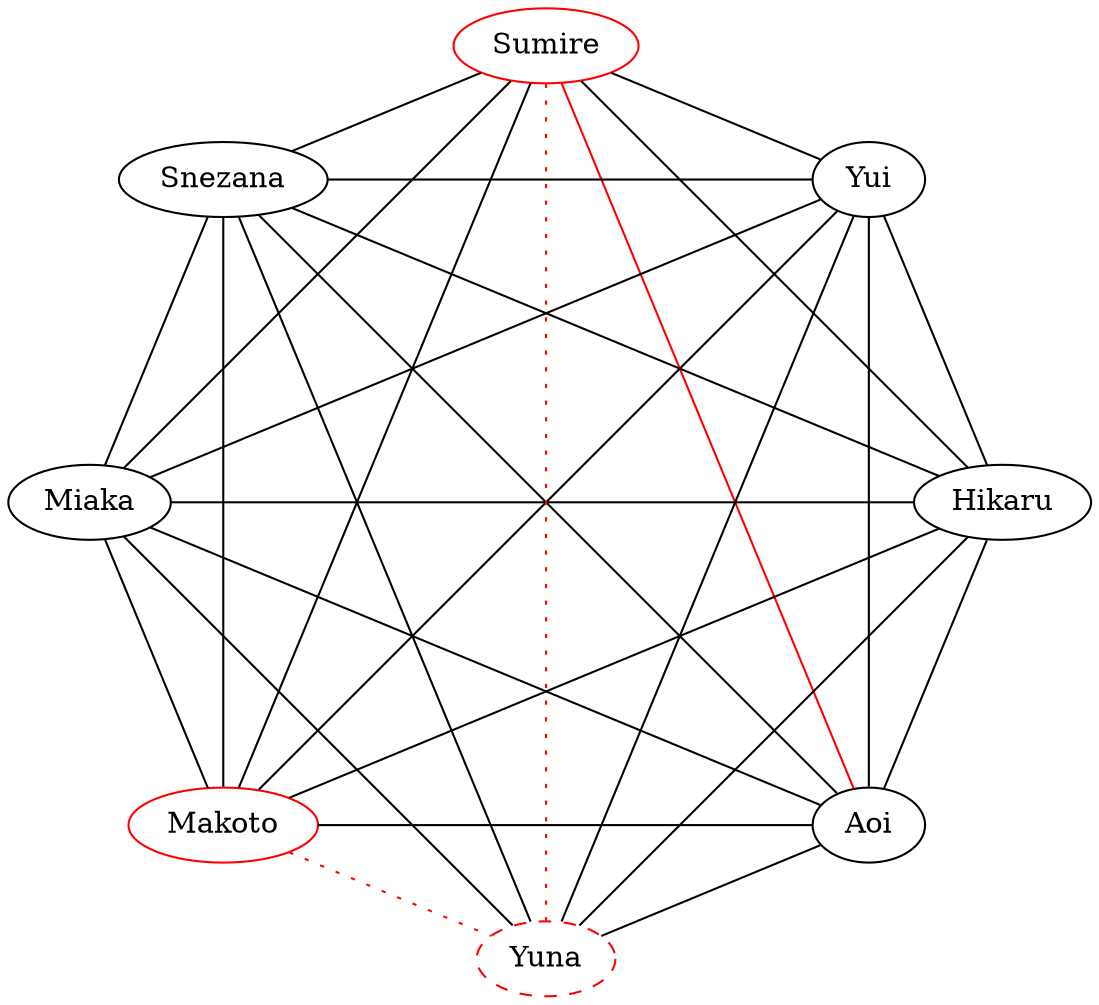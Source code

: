 strict graph {
    layout = "circo"


    // Individual player states

    "Aoi"
    "Hikaru"
    "Makoto" [ color = red ]
    "Miaka"
    "Snezana"
    "Sumire" [ color = red ]
    "Yui"
    "Yuna" [ color = red, style = dashed ]


    // Relationship states

    "Aoi" -- "Hikaru"
    "Aoi" -- "Makoto"
    "Aoi" -- "Miaka"
    "Aoi" -- "Snezana"
    "Aoi" -- "Sumire" [ color = red ]
    "Aoi" -- "Yui"
    "Aoi" -- "Yuna"
    "Hikaru" -- "Makoto"
    "Hikaru" -- "Miaka"
    "Hikaru" -- "Snezana"
    "Hikaru" -- "Sumire"
    "Hikaru" -- "Yui"
    "Hikaru" -- "Yuna"
    "Makoto" -- "Miaka"
    "Makoto" -- "Snezana"
    "Makoto" -- "Sumire"
    "Makoto" -- "Yui"
    "Makoto" -- "Yuna" [ color = red, style = dotted ]
    "Miaka" -- "Snezana"
    "Miaka" -- "Sumire"
    "Miaka" -- "Yui"
    "Miaka" -- "Yuna"
    "Snezana" -- "Sumire"
    "Snezana" -- "Yui"
    "Snezana" -- "Yuna"
    "Sumire" -- "Yui"
    "Sumire" -- "Yuna" [ color = red, style = dotted ]
    "Yui" -- "Yuna"
}
